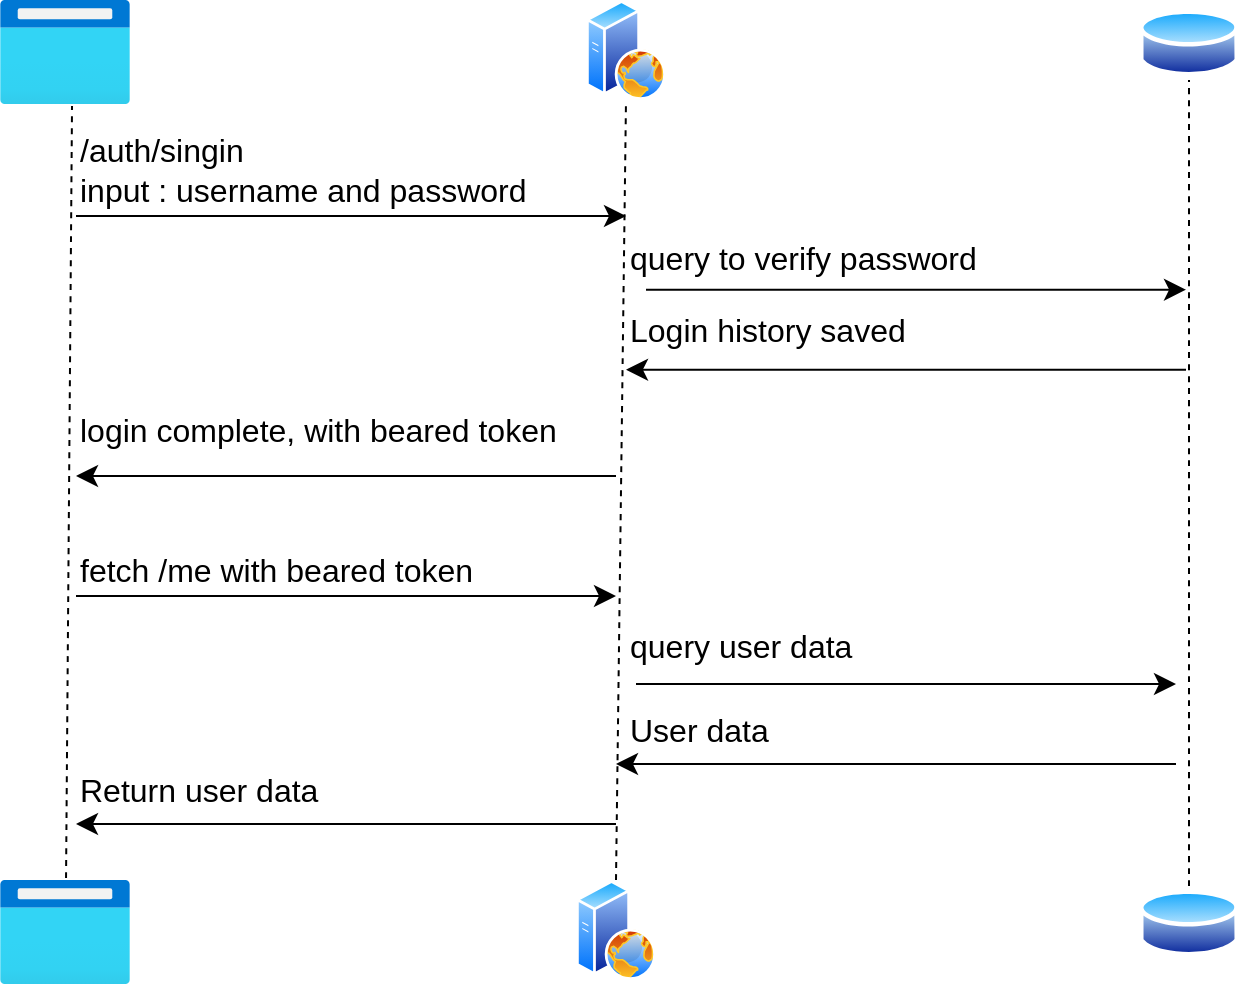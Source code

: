 <mxfile version="23.0.2" type="github">
  <diagram name="Page-1" id="e7e014a7-5840-1c2e-5031-d8a46d1fe8dd">
    <mxGraphModel dx="3081" dy="1107" grid="1" gridSize="10" guides="1" tooltips="1" connect="1" arrows="1" fold="1" page="1" pageScale="1" pageWidth="1169" pageHeight="826" background="none" math="0" shadow="0">
      <root>
        <mxCell id="0" />
        <mxCell id="1" parent="0" />
        <mxCell id="0xwLD6q9fh4d17aWVmFu-51" value="" style="endArrow=classic;html=1;rounded=0;fontSize=12;startSize=8;endSize=8;curved=1;" edge="1" parent="1">
          <mxGeometry width="50" height="50" relative="1" as="geometry">
            <mxPoint x="-862" y="258.0" as="sourcePoint" />
            <mxPoint x="-587" y="258.0" as="targetPoint" />
          </mxGeometry>
        </mxCell>
        <mxCell id="0xwLD6q9fh4d17aWVmFu-55" value="" style="endArrow=classic;html=1;rounded=0;fontSize=12;startSize=8;endSize=8;curved=1;" edge="1" parent="1">
          <mxGeometry width="50" height="50" relative="1" as="geometry">
            <mxPoint x="-577" y="294.83" as="sourcePoint" />
            <mxPoint x="-307" y="294.83" as="targetPoint" />
          </mxGeometry>
        </mxCell>
        <mxCell id="0xwLD6q9fh4d17aWVmFu-58" value="" style="endArrow=classic;html=1;rounded=0;fontSize=12;startSize=8;endSize=8;curved=1;" edge="1" parent="1">
          <mxGeometry width="50" height="50" relative="1" as="geometry">
            <mxPoint x="-307" y="334.83" as="sourcePoint" />
            <mxPoint x="-587" y="334.83" as="targetPoint" />
          </mxGeometry>
        </mxCell>
        <mxCell id="0xwLD6q9fh4d17aWVmFu-59" value="" style="endArrow=classic;html=1;rounded=0;fontSize=12;startSize=8;endSize=8;curved=1;" edge="1" parent="1">
          <mxGeometry width="50" height="50" relative="1" as="geometry">
            <mxPoint x="-592" y="388.0" as="sourcePoint" />
            <mxPoint x="-862" y="388.0" as="targetPoint" />
          </mxGeometry>
        </mxCell>
        <mxCell id="0xwLD6q9fh4d17aWVmFu-64" value="" style="endArrow=classic;html=1;rounded=0;fontSize=12;startSize=8;endSize=8;curved=1;" edge="1" parent="1">
          <mxGeometry width="50" height="50" relative="1" as="geometry">
            <mxPoint x="-862" y="448.0" as="sourcePoint" />
            <mxPoint x="-592" y="448.0" as="targetPoint" />
          </mxGeometry>
        </mxCell>
        <mxCell id="0xwLD6q9fh4d17aWVmFu-72" value="" style="image;aspect=fixed;html=1;points=[];align=center;fontSize=12;image=img/lib/azure2/general/Browser.svg;" vertex="1" parent="1">
          <mxGeometry x="-900" y="150" width="65" height="52" as="geometry" />
        </mxCell>
        <mxCell id="0xwLD6q9fh4d17aWVmFu-73" value="" style="image;aspect=fixed;html=1;points=[];align=center;fontSize=12;image=img/lib/azure2/general/Browser.svg;" vertex="1" parent="1">
          <mxGeometry x="-900" y="590" width="65" height="52" as="geometry" />
        </mxCell>
        <mxCell id="0xwLD6q9fh4d17aWVmFu-74" value="" style="endArrow=none;dashed=1;html=1;rounded=0;fontSize=12;startSize=8;endSize=8;curved=1;entryX=0.554;entryY=1.019;entryDx=0;entryDy=0;entryPerimeter=0;exitX=0.508;exitY=-0.019;exitDx=0;exitDy=0;exitPerimeter=0;" edge="1" parent="1" source="0xwLD6q9fh4d17aWVmFu-73" target="0xwLD6q9fh4d17aWVmFu-72">
          <mxGeometry width="50" height="50" relative="1" as="geometry">
            <mxPoint x="-867" y="570" as="sourcePoint" />
            <mxPoint x="-867.5" y="210" as="targetPoint" />
          </mxGeometry>
        </mxCell>
        <mxCell id="0xwLD6q9fh4d17aWVmFu-75" value="/auth/singin&lt;br&gt;input : username and password" style="text;html=1;strokeColor=none;fillColor=none;align=left;verticalAlign=middle;whiteSpace=wrap;rounded=0;fontSize=16;" vertex="1" parent="1">
          <mxGeometry x="-862" y="220" width="234.5" height="30" as="geometry" />
        </mxCell>
        <mxCell id="0xwLD6q9fh4d17aWVmFu-76" value="login complete, with beared token" style="text;html=1;strokeColor=none;fillColor=none;align=left;verticalAlign=middle;whiteSpace=wrap;rounded=0;fontSize=16;" vertex="1" parent="1">
          <mxGeometry x="-862" y="350" width="254.5" height="30" as="geometry" />
        </mxCell>
        <mxCell id="0xwLD6q9fh4d17aWVmFu-77" value="fetch /me with beared token" style="text;html=1;strokeColor=none;fillColor=none;align=left;verticalAlign=middle;whiteSpace=wrap;rounded=0;fontSize=16;" vertex="1" parent="1">
          <mxGeometry x="-862" y="420" width="214.5" height="30" as="geometry" />
        </mxCell>
        <mxCell id="0xwLD6q9fh4d17aWVmFu-78" value="Return user data" style="text;html=1;strokeColor=none;fillColor=none;align=left;verticalAlign=middle;whiteSpace=wrap;rounded=0;fontSize=16;" vertex="1" parent="1">
          <mxGeometry x="-862" y="530" width="205.5" height="30" as="geometry" />
        </mxCell>
        <mxCell id="0xwLD6q9fh4d17aWVmFu-45" value="" style="image;aspect=fixed;perimeter=ellipsePerimeter;html=1;align=center;shadow=0;dashed=0;spacingTop=3;image=img/lib/active_directory/web_server.svg;fontSize=16;" vertex="1" parent="1">
          <mxGeometry x="-607" y="150" width="40" height="50" as="geometry" />
        </mxCell>
        <mxCell id="0xwLD6q9fh4d17aWVmFu-47" value="" style="endArrow=none;dashed=1;html=1;rounded=0;fontSize=12;startSize=8;endSize=8;curved=1;entryX=0.5;entryY=1;entryDx=0;entryDy=0;exitX=0.5;exitY=0;exitDx=0;exitDy=0;" edge="1" parent="1" source="0xwLD6q9fh4d17aWVmFu-46" target="0xwLD6q9fh4d17aWVmFu-45">
          <mxGeometry width="50" height="50" relative="1" as="geometry">
            <mxPoint x="-802" y="420" as="sourcePoint" />
            <mxPoint x="-752" y="370" as="targetPoint" />
          </mxGeometry>
        </mxCell>
        <mxCell id="0xwLD6q9fh4d17aWVmFu-46" value="" style="image;aspect=fixed;perimeter=ellipsePerimeter;html=1;align=center;shadow=0;dashed=0;spacingTop=3;image=img/lib/active_directory/web_server.svg;fontSize=16;" vertex="1" parent="1">
          <mxGeometry x="-612" y="590" width="40" height="50" as="geometry" />
        </mxCell>
        <mxCell id="0xwLD6q9fh4d17aWVmFu-70" value="" style="endArrow=classic;html=1;rounded=0;fontSize=12;startSize=8;endSize=8;curved=1;" edge="1" parent="1">
          <mxGeometry width="50" height="50" relative="1" as="geometry">
            <mxPoint x="-592" y="562" as="sourcePoint" />
            <mxPoint x="-862" y="562" as="targetPoint" />
          </mxGeometry>
        </mxCell>
        <mxCell id="0xwLD6q9fh4d17aWVmFu-69" value="" style="endArrow=classic;html=1;rounded=0;fontSize=12;startSize=8;endSize=8;curved=1;" edge="1" parent="1">
          <mxGeometry width="50" height="50" relative="1" as="geometry">
            <mxPoint x="-312" y="532" as="sourcePoint" />
            <mxPoint x="-592" y="532" as="targetPoint" />
          </mxGeometry>
        </mxCell>
        <mxCell id="0xwLD6q9fh4d17aWVmFu-67" value="User data" style="text;html=1;strokeColor=none;fillColor=none;align=left;verticalAlign=middle;whiteSpace=wrap;rounded=0;fontSize=16;" vertex="1" parent="1">
          <mxGeometry x="-587" y="500" width="194.5" height="30" as="geometry" />
        </mxCell>
        <mxCell id="0xwLD6q9fh4d17aWVmFu-68" value="" style="endArrow=classic;html=1;rounded=0;fontSize=12;startSize=8;endSize=8;curved=1;" edge="1" parent="1">
          <mxGeometry width="50" height="50" relative="1" as="geometry">
            <mxPoint x="-582" y="492" as="sourcePoint" />
            <mxPoint x="-312" y="492" as="targetPoint" />
          </mxGeometry>
        </mxCell>
        <mxCell id="0xwLD6q9fh4d17aWVmFu-66" value="query user data" style="text;html=1;strokeColor=none;fillColor=none;align=left;verticalAlign=middle;whiteSpace=wrap;rounded=0;fontSize=16;" vertex="1" parent="1">
          <mxGeometry x="-587" y="452" width="279.5" height="42" as="geometry" />
        </mxCell>
        <mxCell id="0xwLD6q9fh4d17aWVmFu-56" value="query to verify password" style="text;html=1;strokeColor=none;fillColor=none;align=left;verticalAlign=middle;whiteSpace=wrap;rounded=0;fontSize=16;" vertex="1" parent="1">
          <mxGeometry x="-587" y="258" width="279.5" height="42" as="geometry" />
        </mxCell>
        <mxCell id="0xwLD6q9fh4d17aWVmFu-79" value="" style="image;aspect=fixed;perimeter=ellipsePerimeter;html=1;align=center;shadow=0;dashed=0;spacingTop=3;image=img/lib/active_directory/database.svg;fontSize=16;" vertex="1" parent="1">
          <mxGeometry x="-330.5" y="153" width="50" height="37" as="geometry" />
        </mxCell>
        <mxCell id="0xwLD6q9fh4d17aWVmFu-80" value="" style="image;aspect=fixed;perimeter=ellipsePerimeter;html=1;align=center;shadow=0;dashed=0;spacingTop=3;image=img/lib/active_directory/database.svg;fontSize=16;" vertex="1" parent="1">
          <mxGeometry x="-330.5" y="593" width="50" height="37" as="geometry" />
        </mxCell>
        <mxCell id="0xwLD6q9fh4d17aWVmFu-81" value="" style="endArrow=none;dashed=1;html=1;rounded=0;fontSize=12;startSize=8;endSize=8;curved=1;entryX=0.5;entryY=1;entryDx=0;entryDy=0;exitX=0.5;exitY=0;exitDx=0;exitDy=0;" edge="1" parent="1" source="0xwLD6q9fh4d17aWVmFu-80" target="0xwLD6q9fh4d17aWVmFu-79">
          <mxGeometry width="50" height="50" relative="1" as="geometry">
            <mxPoint x="-510" y="416.5" as="sourcePoint" />
            <mxPoint x="-460" y="366.5" as="targetPoint" />
          </mxGeometry>
        </mxCell>
        <mxCell id="0xwLD6q9fh4d17aWVmFu-82" value="Login history saved" style="text;html=1;strokeColor=none;fillColor=none;align=left;verticalAlign=middle;whiteSpace=wrap;rounded=0;fontSize=16;" vertex="1" parent="1">
          <mxGeometry x="-587" y="300" width="194.5" height="30" as="geometry" />
        </mxCell>
      </root>
    </mxGraphModel>
  </diagram>
</mxfile>
